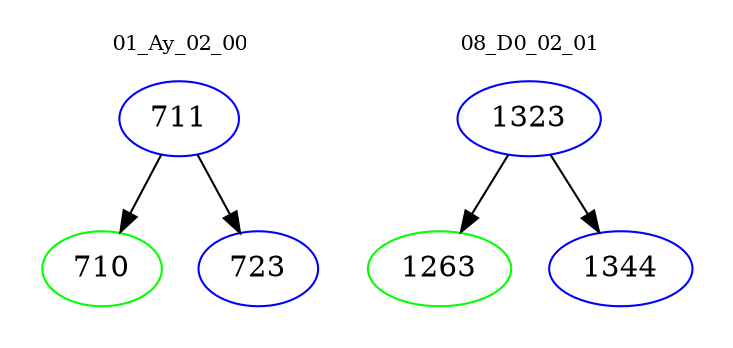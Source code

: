 digraph{
subgraph cluster_0 {
color = white
label = "01_Ay_02_00";
fontsize=10;
T0_711 [label="711", color="blue"]
T0_711 -> T0_710 [color="black"]
T0_710 [label="710", color="green"]
T0_711 -> T0_723 [color="black"]
T0_723 [label="723", color="blue"]
}
subgraph cluster_1 {
color = white
label = "08_D0_02_01";
fontsize=10;
T1_1323 [label="1323", color="blue"]
T1_1323 -> T1_1263 [color="black"]
T1_1263 [label="1263", color="green"]
T1_1323 -> T1_1344 [color="black"]
T1_1344 [label="1344", color="blue"]
}
}
